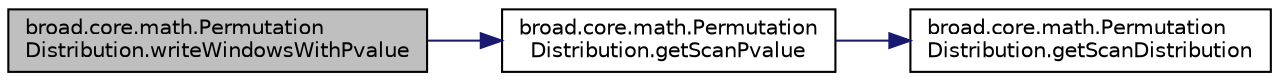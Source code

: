 digraph "broad.core.math.PermutationDistribution.writeWindowsWithPvalue"
{
  edge [fontname="Helvetica",fontsize="10",labelfontname="Helvetica",labelfontsize="10"];
  node [fontname="Helvetica",fontsize="10",shape=record];
  rankdir="LR";
  Node1 [label="broad.core.math.Permutation\lDistribution.writeWindowsWithPvalue",height=0.2,width=0.4,color="black", fillcolor="grey75", style="filled" fontcolor="black"];
  Node1 -> Node2 [color="midnightblue",fontsize="10",style="solid",fontname="Helvetica"];
  Node2 [label="broad.core.math.Permutation\lDistribution.getScanPvalue",height=0.2,width=0.4,color="black", fillcolor="white", style="filled",URL="$classbroad_1_1core_1_1math_1_1_permutation_distribution.html#adeb49888f4ff5c275859a9a4f306c5e9"];
  Node2 -> Node3 [color="midnightblue",fontsize="10",style="solid",fontname="Helvetica"];
  Node3 [label="broad.core.math.Permutation\lDistribution.getScanDistribution",height=0.2,width=0.4,color="black", fillcolor="white", style="filled",URL="$classbroad_1_1core_1_1math_1_1_permutation_distribution.html#a1f13a6af358b1359c0d56833ceefac11"];
}
